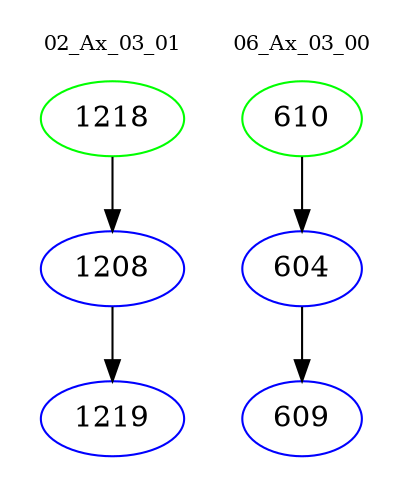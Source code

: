 digraph{
subgraph cluster_0 {
color = white
label = "02_Ax_03_01";
fontsize=10;
T0_1218 [label="1218", color="green"]
T0_1218 -> T0_1208 [color="black"]
T0_1208 [label="1208", color="blue"]
T0_1208 -> T0_1219 [color="black"]
T0_1219 [label="1219", color="blue"]
}
subgraph cluster_1 {
color = white
label = "06_Ax_03_00";
fontsize=10;
T1_610 [label="610", color="green"]
T1_610 -> T1_604 [color="black"]
T1_604 [label="604", color="blue"]
T1_604 -> T1_609 [color="black"]
T1_609 [label="609", color="blue"]
}
}
